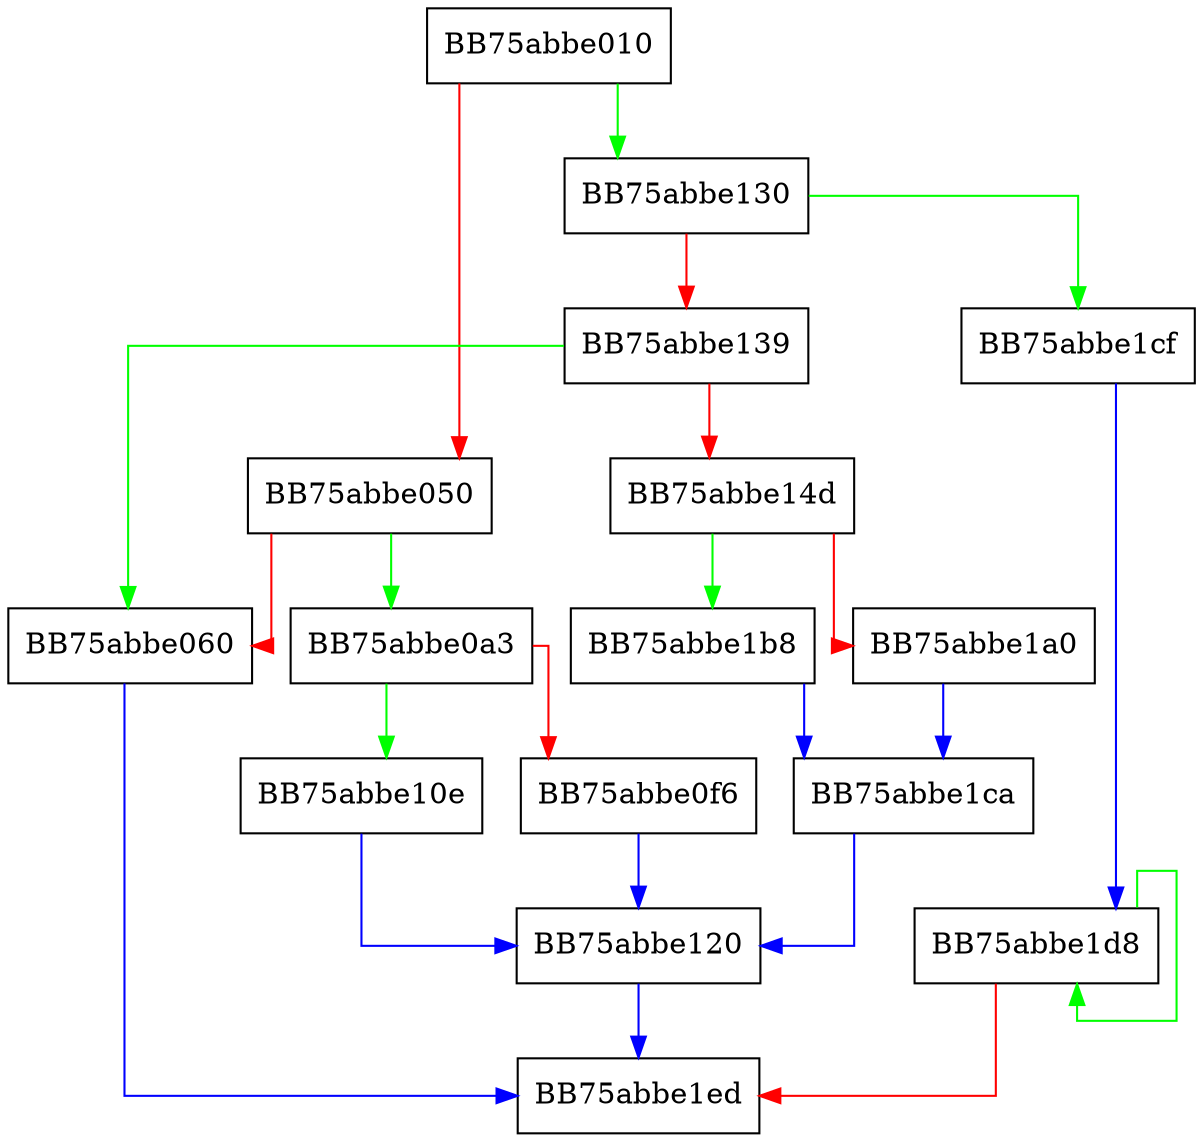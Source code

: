 digraph SSE4_pminud {
  node [shape="box"];
  graph [splines=ortho];
  BB75abbe010 -> BB75abbe130 [color="green"];
  BB75abbe010 -> BB75abbe050 [color="red"];
  BB75abbe050 -> BB75abbe0a3 [color="green"];
  BB75abbe050 -> BB75abbe060 [color="red"];
  BB75abbe060 -> BB75abbe1ed [color="blue"];
  BB75abbe0a3 -> BB75abbe10e [color="green"];
  BB75abbe0a3 -> BB75abbe0f6 [color="red"];
  BB75abbe0f6 -> BB75abbe120 [color="blue"];
  BB75abbe10e -> BB75abbe120 [color="blue"];
  BB75abbe120 -> BB75abbe1ed [color="blue"];
  BB75abbe130 -> BB75abbe1cf [color="green"];
  BB75abbe130 -> BB75abbe139 [color="red"];
  BB75abbe139 -> BB75abbe060 [color="green"];
  BB75abbe139 -> BB75abbe14d [color="red"];
  BB75abbe14d -> BB75abbe1b8 [color="green"];
  BB75abbe14d -> BB75abbe1a0 [color="red"];
  BB75abbe1a0 -> BB75abbe1ca [color="blue"];
  BB75abbe1b8 -> BB75abbe1ca [color="blue"];
  BB75abbe1ca -> BB75abbe120 [color="blue"];
  BB75abbe1cf -> BB75abbe1d8 [color="blue"];
  BB75abbe1d8 -> BB75abbe1d8 [color="green"];
  BB75abbe1d8 -> BB75abbe1ed [color="red"];
}